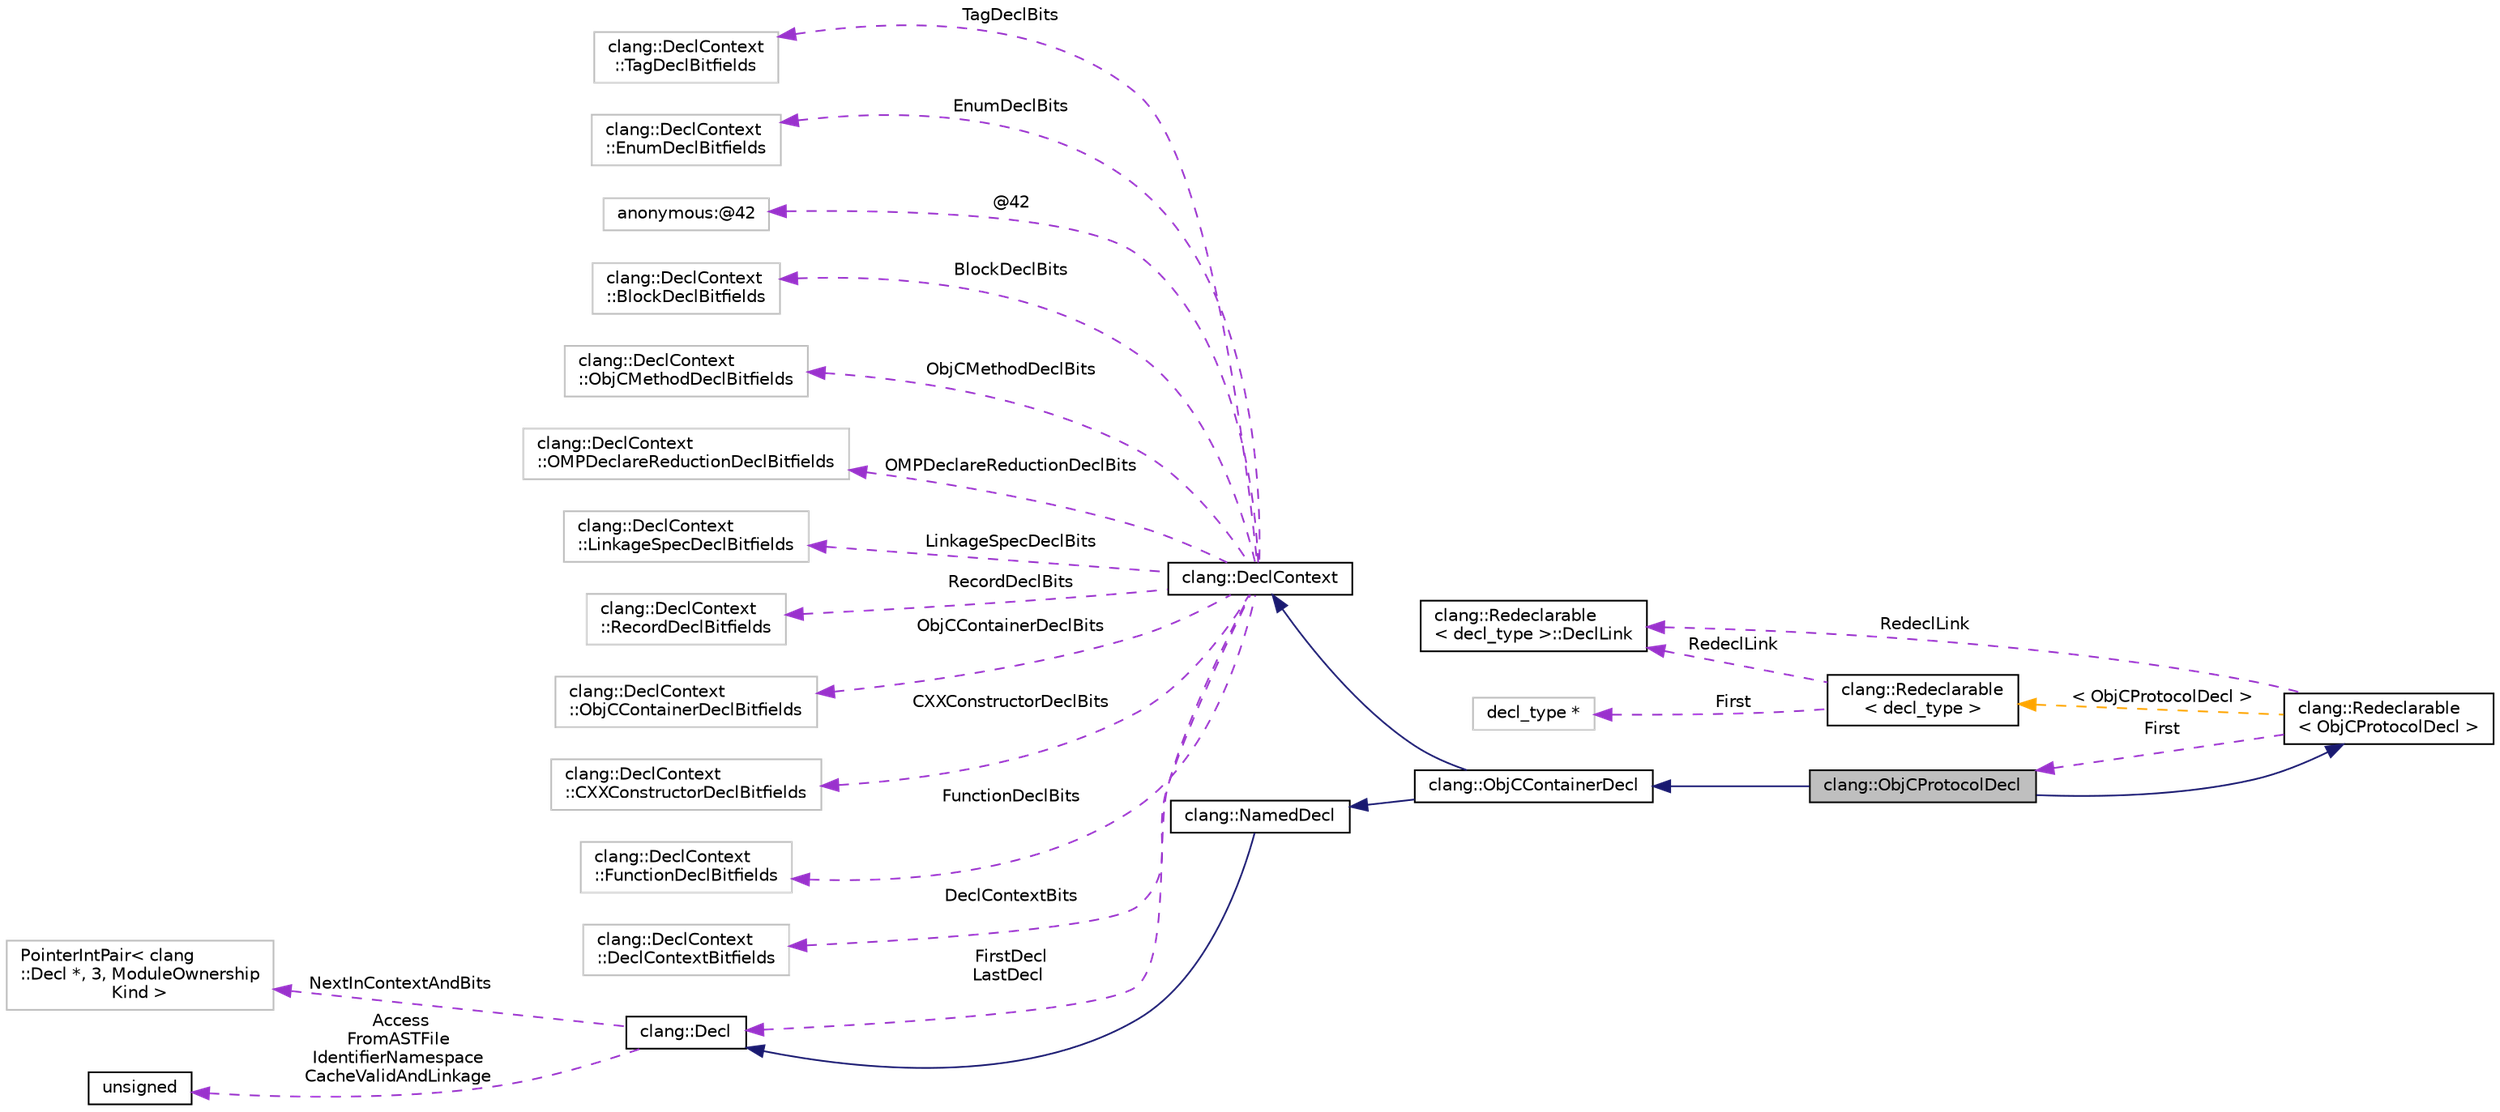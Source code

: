 digraph "clang::ObjCProtocolDecl"
{
 // LATEX_PDF_SIZE
  bgcolor="transparent";
  edge [fontname="Helvetica",fontsize="10",labelfontname="Helvetica",labelfontsize="10"];
  node [fontname="Helvetica",fontsize="10",shape=record];
  rankdir="LR";
  Node1 [label="clang::ObjCProtocolDecl",height=0.2,width=0.4,color="black", fillcolor="grey75", style="filled", fontcolor="black",tooltip="Represents an Objective-C protocol declaration."];
  Node2 -> Node1 [dir="back",color="midnightblue",fontsize="10",style="solid",fontname="Helvetica"];
  Node2 [label="clang::ObjCContainerDecl",height=0.2,width=0.4,color="black",URL="$classclang_1_1ObjCContainerDecl.html",tooltip="ObjCContainerDecl - Represents a container for method declarations."];
  Node3 -> Node2 [dir="back",color="midnightblue",fontsize="10",style="solid",fontname="Helvetica"];
  Node3 [label="clang::NamedDecl",height=0.2,width=0.4,color="black",URL="$classclang_1_1NamedDecl.html",tooltip="This represents a decl that may have a name."];
  Node4 -> Node3 [dir="back",color="midnightblue",fontsize="10",style="solid",fontname="Helvetica"];
  Node4 [label="clang::Decl",height=0.2,width=0.4,color="black",URL="$classclang_1_1Decl.html",tooltip="Decl - This represents one declaration (or definition), e.g."];
  Node5 -> Node4 [dir="back",color="darkorchid3",fontsize="10",style="dashed",label=" NextInContextAndBits" ,fontname="Helvetica"];
  Node5 [label="PointerIntPair\< clang\l::Decl *, 3, ModuleOwnership\lKind \>",height=0.2,width=0.4,color="grey75",tooltip=" "];
  Node6 -> Node4 [dir="back",color="darkorchid3",fontsize="10",style="dashed",label=" Access\nFromASTFile\nIdentifierNamespace\nCacheValidAndLinkage" ,fontname="Helvetica"];
  Node6 [label="unsigned",height=0.2,width=0.4,color="black",URL="$classunsigned.html",tooltip=" "];
  Node7 -> Node2 [dir="back",color="midnightblue",fontsize="10",style="solid",fontname="Helvetica"];
  Node7 [label="clang::DeclContext",height=0.2,width=0.4,color="black",URL="$classclang_1_1DeclContext.html",tooltip="DeclContext - This is used only as base class of specific decl types that can act as declaration cont..."];
  Node8 -> Node7 [dir="back",color="darkorchid3",fontsize="10",style="dashed",label=" TagDeclBits" ,fontname="Helvetica"];
  Node8 [label="clang::DeclContext\l::TagDeclBitfields",height=0.2,width=0.4,color="grey75",tooltip="Stores the bits used by TagDecl."];
  Node9 -> Node7 [dir="back",color="darkorchid3",fontsize="10",style="dashed",label=" EnumDeclBits" ,fontname="Helvetica"];
  Node9 [label="clang::DeclContext\l::EnumDeclBitfields",height=0.2,width=0.4,color="grey75",tooltip="Stores the bits used by EnumDecl."];
  Node10 -> Node7 [dir="back",color="darkorchid3",fontsize="10",style="dashed",label=" @42" ,fontname="Helvetica"];
  Node10 [label="anonymous:@42",height=0.2,width=0.4,color="grey75",tooltip=" "];
  Node11 -> Node7 [dir="back",color="darkorchid3",fontsize="10",style="dashed",label=" BlockDeclBits" ,fontname="Helvetica"];
  Node11 [label="clang::DeclContext\l::BlockDeclBitfields",height=0.2,width=0.4,color="grey75",tooltip="Stores the bits used by BlockDecl."];
  Node12 -> Node7 [dir="back",color="darkorchid3",fontsize="10",style="dashed",label=" ObjCMethodDeclBits" ,fontname="Helvetica"];
  Node12 [label="clang::DeclContext\l::ObjCMethodDeclBitfields",height=0.2,width=0.4,color="grey75",tooltip="Stores the bits used by ObjCMethodDecl."];
  Node13 -> Node7 [dir="back",color="darkorchid3",fontsize="10",style="dashed",label=" OMPDeclareReductionDeclBits" ,fontname="Helvetica"];
  Node13 [label="clang::DeclContext\l::OMPDeclareReductionDeclBitfields",height=0.2,width=0.4,color="grey75",tooltip="Stores the bits used by OMPDeclareReductionDecl."];
  Node14 -> Node7 [dir="back",color="darkorchid3",fontsize="10",style="dashed",label=" LinkageSpecDeclBits" ,fontname="Helvetica"];
  Node14 [label="clang::DeclContext\l::LinkageSpecDeclBitfields",height=0.2,width=0.4,color="grey75",tooltip="Stores the bits used by LinkageSpecDecl."];
  Node15 -> Node7 [dir="back",color="darkorchid3",fontsize="10",style="dashed",label=" RecordDeclBits" ,fontname="Helvetica"];
  Node15 [label="clang::DeclContext\l::RecordDeclBitfields",height=0.2,width=0.4,color="grey75",tooltip="Stores the bits used by RecordDecl."];
  Node16 -> Node7 [dir="back",color="darkorchid3",fontsize="10",style="dashed",label=" ObjCContainerDeclBits" ,fontname="Helvetica"];
  Node16 [label="clang::DeclContext\l::ObjCContainerDeclBitfields",height=0.2,width=0.4,color="grey75",tooltip="Stores the bits used by ObjCContainerDecl."];
  Node17 -> Node7 [dir="back",color="darkorchid3",fontsize="10",style="dashed",label=" CXXConstructorDeclBits" ,fontname="Helvetica"];
  Node17 [label="clang::DeclContext\l::CXXConstructorDeclBitfields",height=0.2,width=0.4,color="grey75",tooltip="Stores the bits used by CXXConstructorDecl."];
  Node18 -> Node7 [dir="back",color="darkorchid3",fontsize="10",style="dashed",label=" FunctionDeclBits" ,fontname="Helvetica"];
  Node18 [label="clang::DeclContext\l::FunctionDeclBitfields",height=0.2,width=0.4,color="grey75",tooltip="Stores the bits used by FunctionDecl."];
  Node19 -> Node7 [dir="back",color="darkorchid3",fontsize="10",style="dashed",label=" DeclContextBits" ,fontname="Helvetica"];
  Node19 [label="clang::DeclContext\l::DeclContextBitfields",height=0.2,width=0.4,color="grey75",tooltip="Stores the bits used by DeclContext."];
  Node4 -> Node7 [dir="back",color="darkorchid3",fontsize="10",style="dashed",label=" FirstDecl\nLastDecl" ,fontname="Helvetica"];
  Node20 -> Node1 [dir="back",color="midnightblue",fontsize="10",style="solid",fontname="Helvetica"];
  Node20 [label="clang::Redeclarable\l\< ObjCProtocolDecl \>",height=0.2,width=0.4,color="black",URL="$classclang_1_1Redeclarable.html",tooltip=" "];
  Node21 -> Node20 [dir="back",color="darkorchid3",fontsize="10",style="dashed",label=" RedeclLink" ,fontname="Helvetica"];
  Node21 [label="clang::Redeclarable\l\< decl_type \>::DeclLink",height=0.2,width=0.4,color="black",URL="$classclang_1_1Redeclarable_1_1DeclLink.html",tooltip=" "];
  Node1 -> Node20 [dir="back",color="darkorchid3",fontsize="10",style="dashed",label=" First" ,fontname="Helvetica"];
  Node22 -> Node20 [dir="back",color="orange",fontsize="10",style="dashed",label=" \< ObjCProtocolDecl \>" ,fontname="Helvetica"];
  Node22 [label="clang::Redeclarable\l\< decl_type \>",height=0.2,width=0.4,color="black",URL="$classclang_1_1Redeclarable.html",tooltip="Provides common interface for the Decls that can be redeclared."];
  Node21 -> Node22 [dir="back",color="darkorchid3",fontsize="10",style="dashed",label=" RedeclLink" ,fontname="Helvetica"];
  Node23 -> Node22 [dir="back",color="darkorchid3",fontsize="10",style="dashed",label=" First" ,fontname="Helvetica"];
  Node23 [label="decl_type *",height=0.2,width=0.4,color="grey75",tooltip=" "];
}
